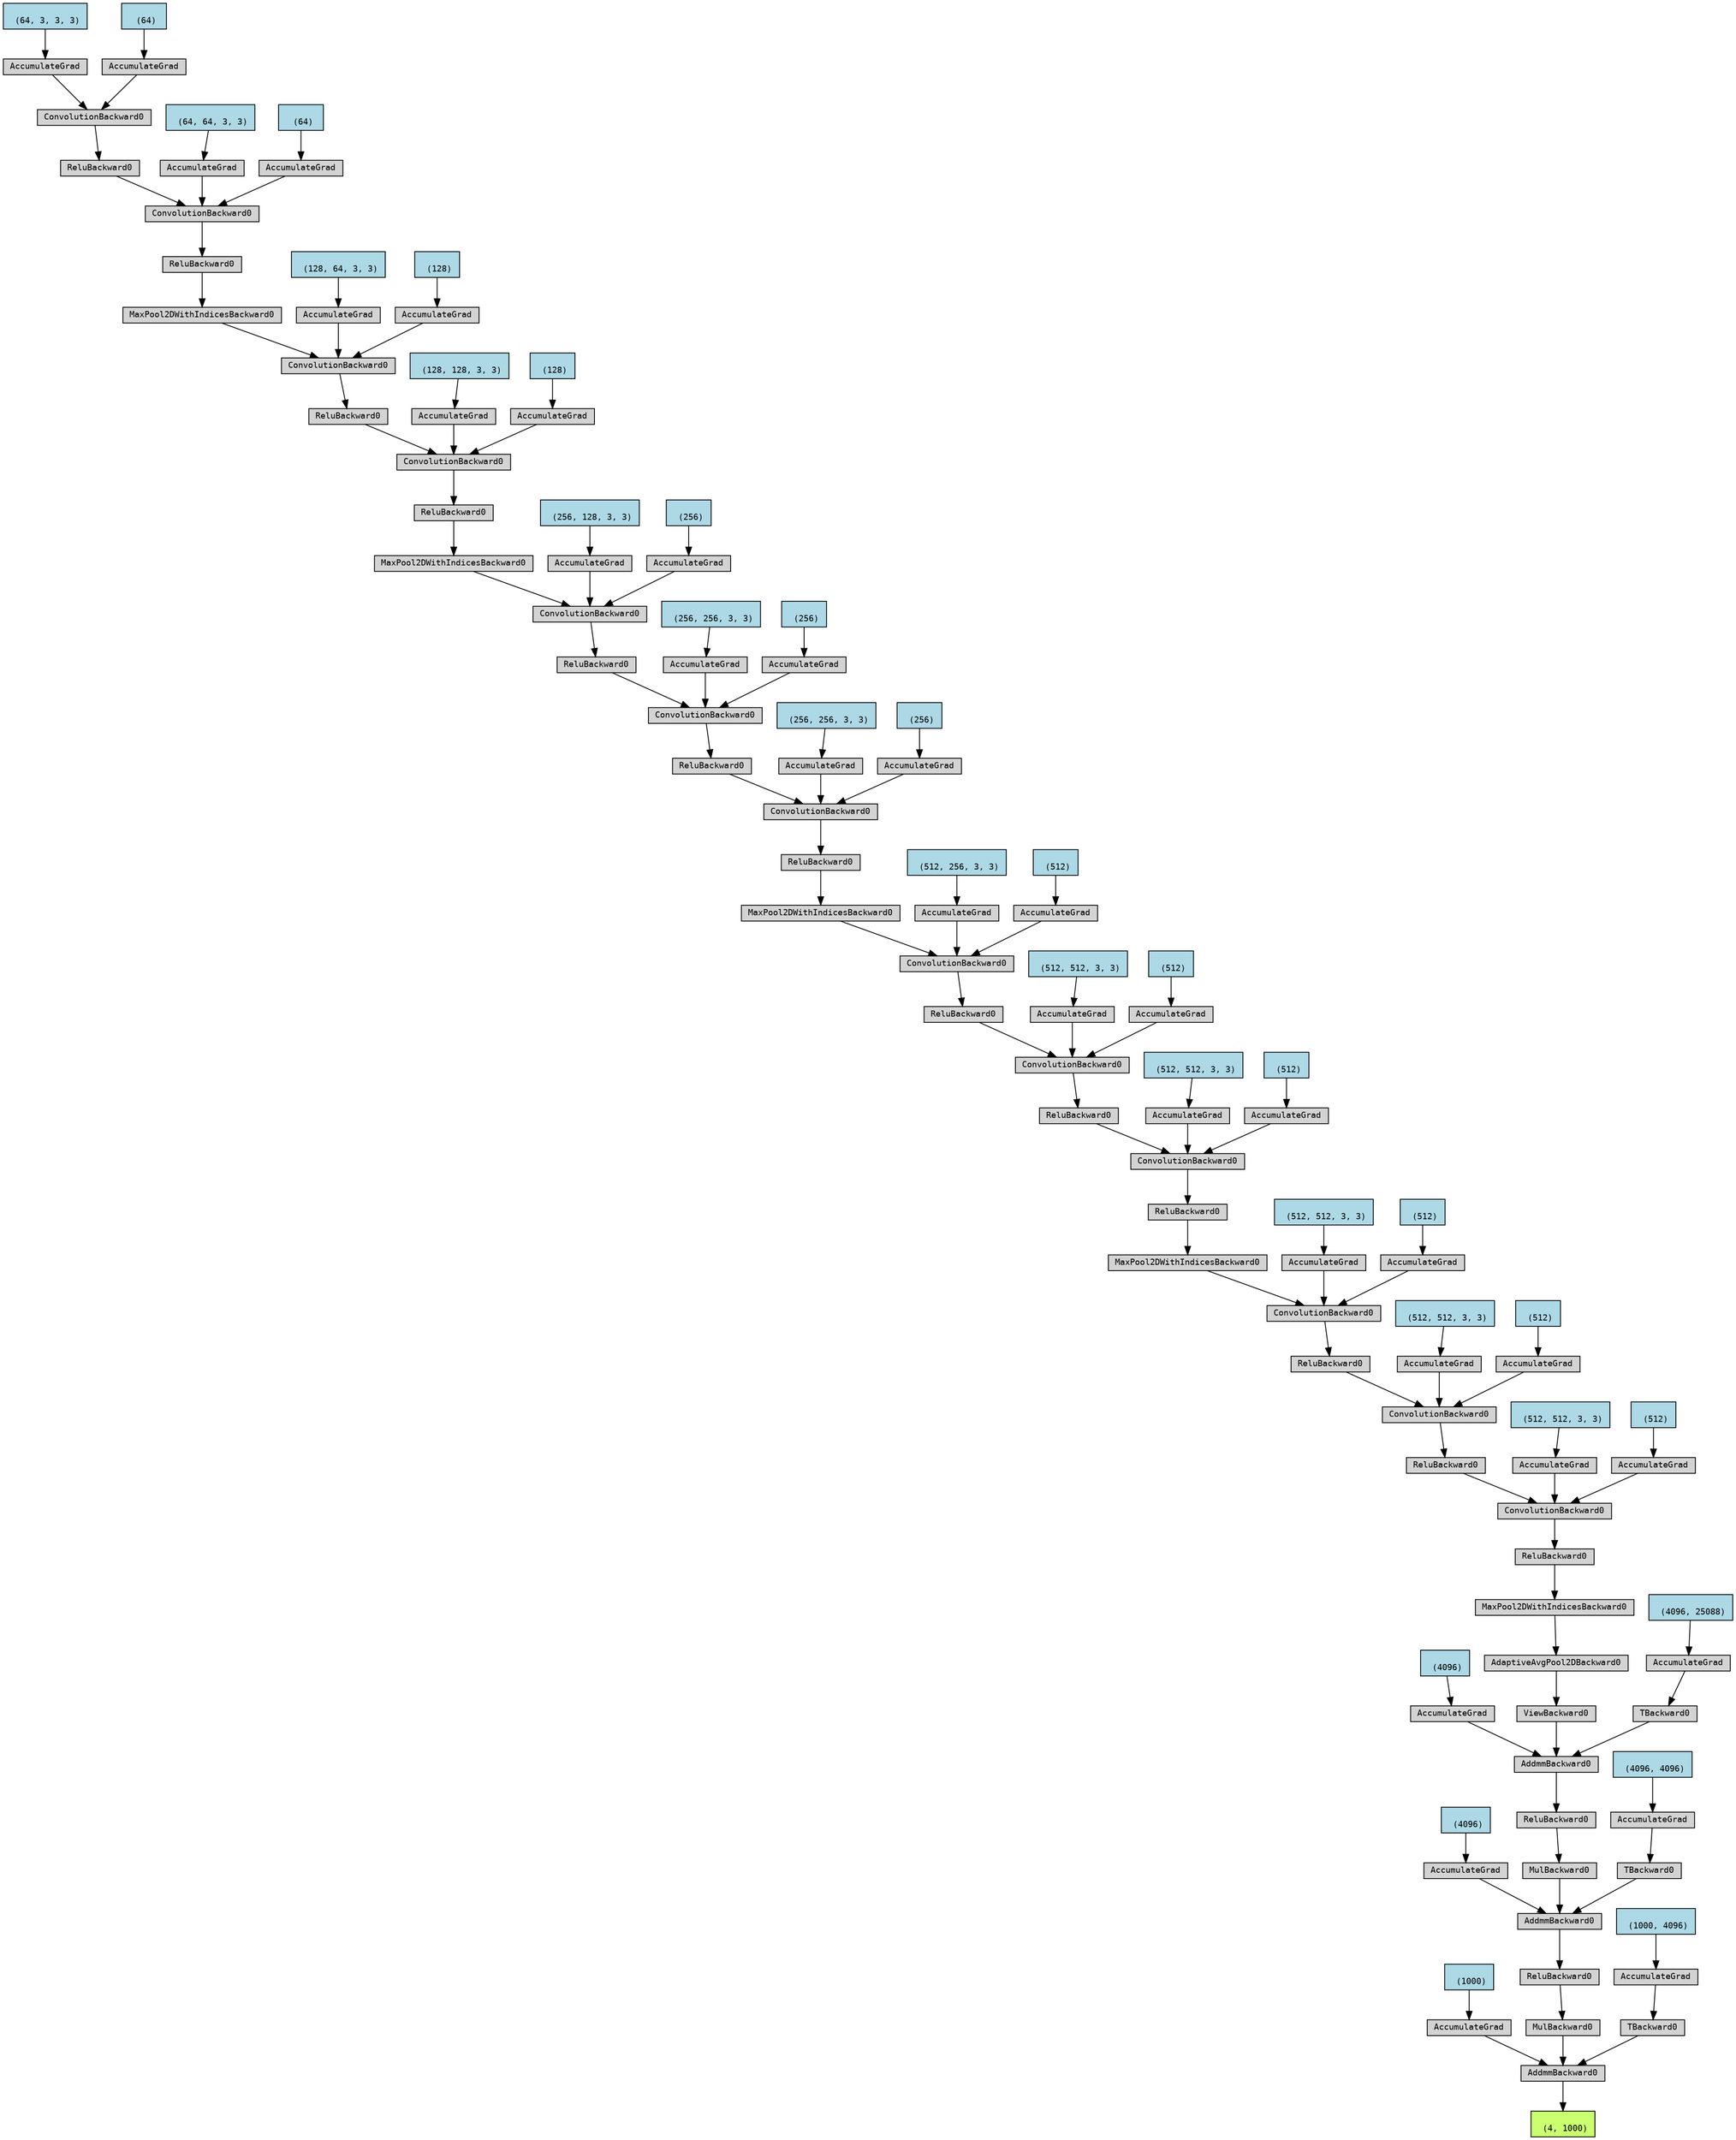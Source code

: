 digraph {
	graph [size="32.25,32.25"]
	node [align=left fontname=monospace fontsize=10 height=0.2 ranksep=0.1 shape=box style=filled]
	2252882242272 [label="
 (4, 1000)" fillcolor=darkolivegreen1]
	2252868144384 [label=AddmmBackward0]
	2252874944320 -> 2252868144384
	2252880742656 [label="
 (1000)" fillcolor=lightblue]
	2252880742656 -> 2252874944320
	2252874944320 [label=AccumulateGrad]
	2252874944080 -> 2252868144384
	2252874944080 [label=MulBackward0]
	2252874944464 -> 2252874944080
	2252874944464 [label=ReluBackward0]
	2252777311248 -> 2252874944464
	2252777311248 [label=AddmmBackward0]
	2252777310192 -> 2252777311248
	2252861388256 [label="
 (4096)" fillcolor=lightblue]
	2252861388256 -> 2252777310192
	2252777310192 [label=AccumulateGrad]
	2252777310576 -> 2252777311248
	2252777310576 [label=MulBackward0]
	2252777311872 -> 2252777310576
	2252777311872 [label=ReluBackward0]
	2252777311488 -> 2252777311872
	2252777311488 [label=AddmmBackward0]
	2252777312208 -> 2252777311488
	2252880743696 [label="
 (4096)" fillcolor=lightblue]
	2252880743696 -> 2252777312208
	2252777312208 [label=AccumulateGrad]
	2252777309712 -> 2252777311488
	2252777309712 [label=ViewBackward0]
	2252858945104 -> 2252777309712
	2252858945104 [label=AdaptiveAvgPool2DBackward0]
	2252858945392 -> 2252858945104
	2252858945392 [label=MaxPool2DWithIndicesBackward0]
	2252873392864 -> 2252858945392
	2252873392864 [label=ReluBackward0]
	2252877033584 -> 2252873392864
	2252877033584 [label=ConvolutionBackward0]
	2252858945344 -> 2252877033584
	2252858945344 [label=ReluBackward0]
	2252858913408 -> 2252858945344
	2252858913408 [label=ConvolutionBackward0]
	2252873331184 -> 2252858913408
	2252873331184 [label=ReluBackward0]
	2252873330752 -> 2252873331184
	2252873330752 [label=ConvolutionBackward0]
	2252873330944 -> 2252873330752
	2252873330944 [label=MaxPool2DWithIndicesBackward0]
	2252873331040 -> 2252873330944
	2252873331040 [label=ReluBackward0]
	2252873331376 -> 2252873331040
	2252873331376 [label=ConvolutionBackward0]
	2252873331712 -> 2252873331376
	2252873331712 [label=ReluBackward0]
	2252873331904 -> 2252873331712
	2252873331904 [label=ConvolutionBackward0]
	2252873333920 -> 2252873331904
	2252873333920 [label=ReluBackward0]
	2252873331952 -> 2252873333920
	2252873331952 [label=ConvolutionBackward0]
	2252873332000 -> 2252873331952
	2252873332000 [label=MaxPool2DWithIndicesBackward0]
	2252873331424 -> 2252873332000
	2252873331424 [label=ReluBackward0]
	2252873332432 -> 2252873331424
	2252873332432 [label=ConvolutionBackward0]
	2252873332384 -> 2252873332432
	2252873332384 [label=ReluBackward0]
	2252873332576 -> 2252873332384
	2252873332576 [label=ConvolutionBackward0]
	2252873331088 -> 2252873332576
	2252873331088 [label=ReluBackward0]
	2252873331520 -> 2252873331088
	2252873331520 [label=ConvolutionBackward0]
	2252873333248 -> 2252873331520
	2252873333248 [label=MaxPool2DWithIndicesBackward0]
	2252873333440 -> 2252873333248
	2252873333440 [label=ReluBackward0]
	2252873333344 -> 2252873333440
	2252873333344 [label=ConvolutionBackward0]
	2252873333584 -> 2252873333344
	2252873333584 [label=ReluBackward0]
	2252873332768 -> 2252873333584
	2252873332768 [label=ConvolutionBackward0]
	2252873333824 -> 2252873332768
	2252873333824 [label=MaxPool2DWithIndicesBackward0]
	2252873334160 -> 2252873333824
	2252873334160 [label=ReluBackward0]
	2252873334064 -> 2252873334160
	2252873334064 [label=ConvolutionBackward0]
	2252873334112 -> 2252873334064
	2252873334112 [label=ReluBackward0]
	2252873332816 -> 2252873334112
	2252873332816 [label=ConvolutionBackward0]
	2252873332336 -> 2252873332816
	2252882242432 [label="
 (64, 3, 3, 3)" fillcolor=lightblue]
	2252882242432 -> 2252873332336
	2252873332336 [label=AccumulateGrad]
	2252873333056 -> 2252873332816
	2252882242512 [label="
 (64)" fillcolor=lightblue]
	2252882242512 -> 2252873333056
	2252873333056 [label=AccumulateGrad]
	2252873334544 -> 2252873334064
	2252882242352 [label="
 (64, 64, 3, 3)" fillcolor=lightblue]
	2252882242352 -> 2252873334544
	2252873334544 [label=AccumulateGrad]
	2252873333728 -> 2252873334064
	2252882242672 [label="
 (64)" fillcolor=lightblue]
	2252882242672 -> 2252873333728
	2252873333728 [label=AccumulateGrad]
	2252873333776 -> 2252873332768
	2252882242912 [label="
 (128, 64, 3, 3)" fillcolor=lightblue]
	2252882242912 -> 2252873333776
	2252873333776 [label=AccumulateGrad]
	2252873333488 -> 2252873332768
	2252882242992 [label="
 (128)" fillcolor=lightblue]
	2252882242992 -> 2252873333488
	2252873333488 [label=AccumulateGrad]
	2252873332672 -> 2252873333344
	2252882243312 [label="
 (128, 128, 3, 3)" fillcolor=lightblue]
	2252882243312 -> 2252873332672
	2252873332672 [label=AccumulateGrad]
	2252873333152 -> 2252873333344
	2252882243392 [label="
 (128)" fillcolor=lightblue]
	2252882243392 -> 2252873333152
	2252873333152 [label=AccumulateGrad]
	2252873332960 -> 2252873331520
	2252880741936 [label="
 (256, 128, 3, 3)" fillcolor=lightblue]
	2252880741936 -> 2252873332960
	2252873332960 [label=AccumulateGrad]
	2252873333008 -> 2252873331520
	2252880743936 [label="
 (256)" fillcolor=lightblue]
	2252880743936 -> 2252873333008
	2252873333008 [label=AccumulateGrad]
	2252873332864 -> 2252873332576
	2252880740416 [label="
 (256, 256, 3, 3)" fillcolor=lightblue]
	2252880740416 -> 2252873332864
	2252873332864 [label=AccumulateGrad]
	2252873332624 -> 2252873332576
	2252880740576 [label="
 (256)" fillcolor=lightblue]
	2252880740576 -> 2252873332624
	2252873332624 [label=AccumulateGrad]
	2252873332480 -> 2252873332432
	2252880741296 [label="
 (256, 256, 3, 3)" fillcolor=lightblue]
	2252880741296 -> 2252873332480
	2252873332480 [label=AccumulateGrad]
	2252873332288 -> 2252873332432
	2252880740896 [label="
 (256)" fillcolor=lightblue]
	2252880740896 -> 2252873332288
	2252873332288 [label=AccumulateGrad]
	2252873330992 -> 2252873331952
	2252880741536 [label="
 (512, 256, 3, 3)" fillcolor=lightblue]
	2252880741536 -> 2252873330992
	2252873330992 [label=AccumulateGrad]
	2252873332048 -> 2252873331952
	2252880741616 [label="
 (512)" fillcolor=lightblue]
	2252880741616 -> 2252873332048
	2252873332048 [label=AccumulateGrad]
	2252873331760 -> 2252873331904
	2252880741696 [label="
 (512, 512, 3, 3)" fillcolor=lightblue]
	2252880741696 -> 2252873331760
	2252873331760 [label=AccumulateGrad]
	2252873331616 -> 2252873331904
	2252880741776 [label="
 (512)" fillcolor=lightblue]
	2252880741776 -> 2252873331616
	2252873331616 [label=AccumulateGrad]
	2252873331664 -> 2252873331376
	2252880742016 [label="
 (512, 512, 3, 3)" fillcolor=lightblue]
	2252880742016 -> 2252873331664
	2252873331664 [label=AccumulateGrad]
	2252873330848 -> 2252873331376
	2252880742176 [label="
 (512)" fillcolor=lightblue]
	2252880742176 -> 2252873330848
	2252873330848 [label=AccumulateGrad]
	2252873330896 -> 2252873330752
	2252880742256 [label="
 (512, 512, 3, 3)" fillcolor=lightblue]
	2252880742256 -> 2252873330896
	2252873330896 [label=AccumulateGrad]
	2252873333968 -> 2252873330752
	2252880742336 [label="
 (512)" fillcolor=lightblue]
	2252880742336 -> 2252873333968
	2252873333968 [label=AccumulateGrad]
	2252873331328 -> 2252858913408
	2252880742576 [label="
 (512, 512, 3, 3)" fillcolor=lightblue]
	2252880742576 -> 2252873331328
	2252873331328 [label=AccumulateGrad]
	2252873334352 -> 2252858913408
	2252880742496 [label="
 (512)" fillcolor=lightblue]
	2252880742496 -> 2252873334352
	2252873334352 [label=AccumulateGrad]
	2252858914224 -> 2252877033584
	2252880742736 [label="
 (512, 512, 3, 3)" fillcolor=lightblue]
	2252880742736 -> 2252858914224
	2252858914224 [label=AccumulateGrad]
	2252858913264 -> 2252877033584
	2252880743536 [label="
 (512)" fillcolor=lightblue]
	2252880743536 -> 2252858913264
	2252858913264 [label=AccumulateGrad]
	2252777311776 -> 2252777311488
	2252777311776 [label=TBackward0]
	2252873392816 -> 2252777311776
	2252880742816 [label="
 (4096, 25088)" fillcolor=lightblue]
	2252880742816 -> 2252873392816
	2252873392816 [label=AccumulateGrad]
	2252777309040 -> 2252777311248
	2252777309040 [label=TBackward0]
	2252858915808 -> 2252777309040
	2252873379904 [label="
 (4096, 4096)" fillcolor=lightblue]
	2252873379904 -> 2252858915808
	2252858915808 [label=AccumulateGrad]
	2252874944176 -> 2252868144384
	2252874944176 [label=TBackward0]
	2252877033536 -> 2252874944176
	2252861390176 [label="
 (1000, 4096)" fillcolor=lightblue]
	2252861390176 -> 2252877033536
	2252877033536 [label=AccumulateGrad]
	2252868144384 -> 2252882242272
}
